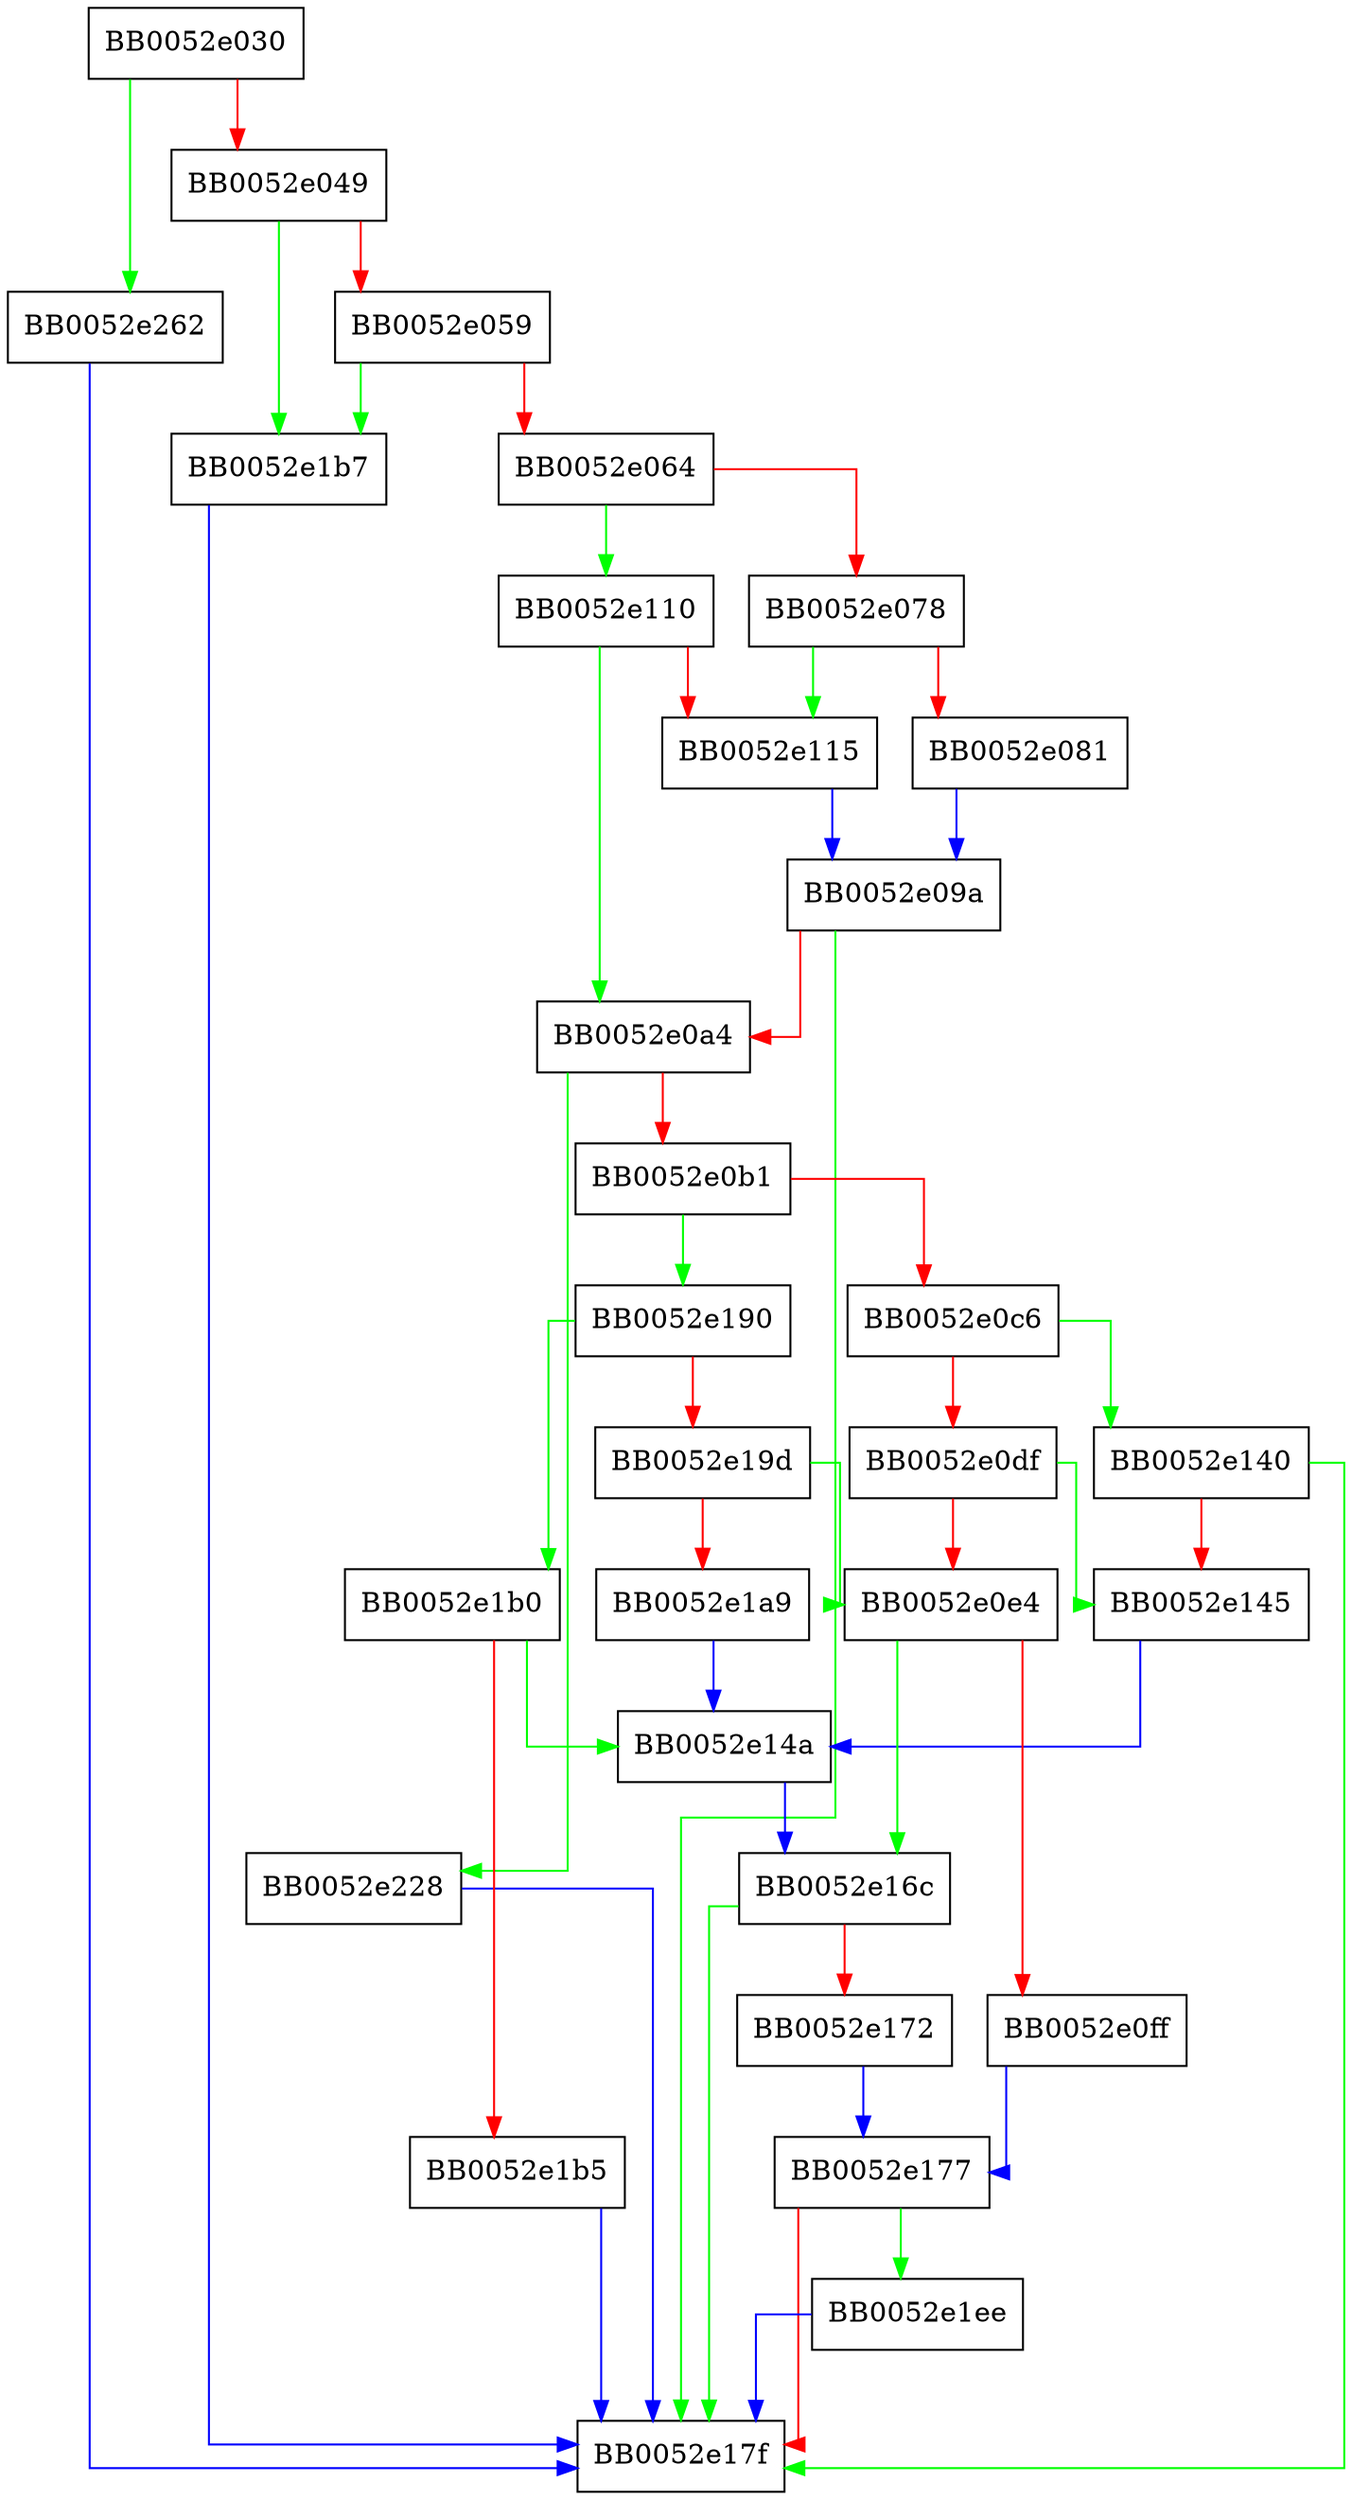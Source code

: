 digraph BIO_puts {
  node [shape="box"];
  graph [splines=ortho];
  BB0052e030 -> BB0052e262 [color="green"];
  BB0052e030 -> BB0052e049 [color="red"];
  BB0052e049 -> BB0052e1b7 [color="green"];
  BB0052e049 -> BB0052e059 [color="red"];
  BB0052e059 -> BB0052e1b7 [color="green"];
  BB0052e059 -> BB0052e064 [color="red"];
  BB0052e064 -> BB0052e110 [color="green"];
  BB0052e064 -> BB0052e078 [color="red"];
  BB0052e078 -> BB0052e115 [color="green"];
  BB0052e078 -> BB0052e081 [color="red"];
  BB0052e081 -> BB0052e09a [color="blue"];
  BB0052e09a -> BB0052e17f [color="green"];
  BB0052e09a -> BB0052e0a4 [color="red"];
  BB0052e0a4 -> BB0052e228 [color="green"];
  BB0052e0a4 -> BB0052e0b1 [color="red"];
  BB0052e0b1 -> BB0052e190 [color="green"];
  BB0052e0b1 -> BB0052e0c6 [color="red"];
  BB0052e0c6 -> BB0052e140 [color="green"];
  BB0052e0c6 -> BB0052e0df [color="red"];
  BB0052e0df -> BB0052e145 [color="green"];
  BB0052e0df -> BB0052e0e4 [color="red"];
  BB0052e0e4 -> BB0052e16c [color="green"];
  BB0052e0e4 -> BB0052e0ff [color="red"];
  BB0052e0ff -> BB0052e177 [color="blue"];
  BB0052e110 -> BB0052e0a4 [color="green"];
  BB0052e110 -> BB0052e115 [color="red"];
  BB0052e115 -> BB0052e09a [color="blue"];
  BB0052e140 -> BB0052e17f [color="green"];
  BB0052e140 -> BB0052e145 [color="red"];
  BB0052e145 -> BB0052e14a [color="blue"];
  BB0052e14a -> BB0052e16c [color="blue"];
  BB0052e16c -> BB0052e17f [color="green"];
  BB0052e16c -> BB0052e172 [color="red"];
  BB0052e172 -> BB0052e177 [color="blue"];
  BB0052e177 -> BB0052e1ee [color="green"];
  BB0052e177 -> BB0052e17f [color="red"];
  BB0052e190 -> BB0052e1b0 [color="green"];
  BB0052e190 -> BB0052e19d [color="red"];
  BB0052e19d -> BB0052e0e4 [color="green"];
  BB0052e19d -> BB0052e1a9 [color="red"];
  BB0052e1a9 -> BB0052e14a [color="blue"];
  BB0052e1b0 -> BB0052e14a [color="green"];
  BB0052e1b0 -> BB0052e1b5 [color="red"];
  BB0052e1b5 -> BB0052e17f [color="blue"];
  BB0052e1b7 -> BB0052e17f [color="blue"];
  BB0052e1ee -> BB0052e17f [color="blue"];
  BB0052e228 -> BB0052e17f [color="blue"];
  BB0052e262 -> BB0052e17f [color="blue"];
}